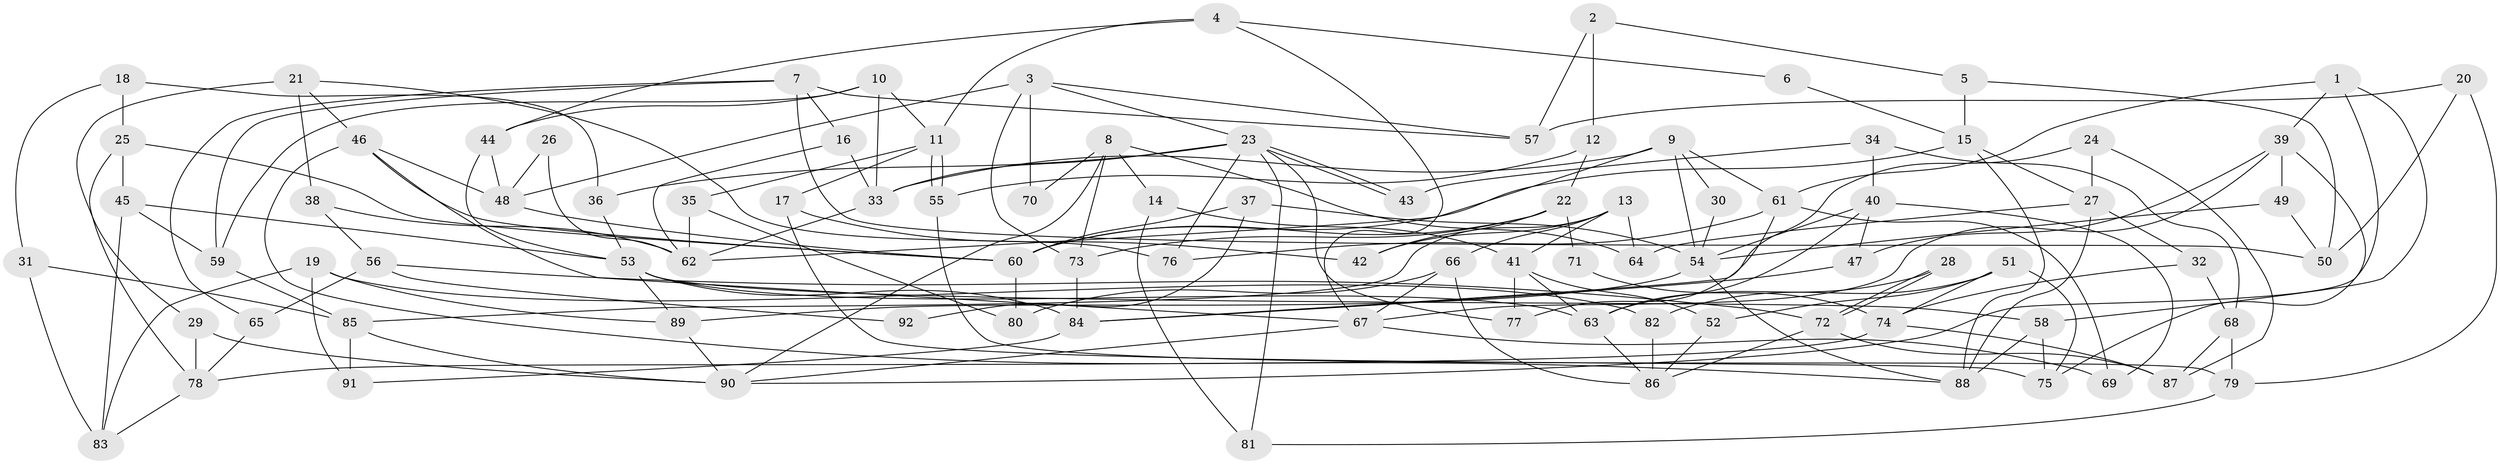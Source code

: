 // coarse degree distribution, {7: 0.078125, 3: 0.265625, 4: 0.140625, 6: 0.0625, 2: 0.0625, 5: 0.265625, 10: 0.03125, 8: 0.078125, 9: 0.015625}
// Generated by graph-tools (version 1.1) at 2025/52/02/27/25 19:52:07]
// undirected, 92 vertices, 184 edges
graph export_dot {
graph [start="1"]
  node [color=gray90,style=filled];
  1;
  2;
  3;
  4;
  5;
  6;
  7;
  8;
  9;
  10;
  11;
  12;
  13;
  14;
  15;
  16;
  17;
  18;
  19;
  20;
  21;
  22;
  23;
  24;
  25;
  26;
  27;
  28;
  29;
  30;
  31;
  32;
  33;
  34;
  35;
  36;
  37;
  38;
  39;
  40;
  41;
  42;
  43;
  44;
  45;
  46;
  47;
  48;
  49;
  50;
  51;
  52;
  53;
  54;
  55;
  56;
  57;
  58;
  59;
  60;
  61;
  62;
  63;
  64;
  65;
  66;
  67;
  68;
  69;
  70;
  71;
  72;
  73;
  74;
  75;
  76;
  77;
  78;
  79;
  80;
  81;
  82;
  83;
  84;
  85;
  86;
  87;
  88;
  89;
  90;
  91;
  92;
  1 -- 90;
  1 -- 61;
  1 -- 39;
  1 -- 58;
  2 -- 57;
  2 -- 5;
  2 -- 12;
  3 -- 48;
  3 -- 23;
  3 -- 57;
  3 -- 70;
  3 -- 73;
  4 -- 67;
  4 -- 11;
  4 -- 6;
  4 -- 44;
  5 -- 50;
  5 -- 15;
  6 -- 15;
  7 -- 59;
  7 -- 16;
  7 -- 50;
  7 -- 57;
  7 -- 65;
  8 -- 73;
  8 -- 90;
  8 -- 14;
  8 -- 64;
  8 -- 70;
  9 -- 54;
  9 -- 60;
  9 -- 30;
  9 -- 33;
  9 -- 61;
  10 -- 33;
  10 -- 44;
  10 -- 11;
  10 -- 59;
  11 -- 55;
  11 -- 55;
  11 -- 17;
  11 -- 35;
  12 -- 22;
  12 -- 55;
  13 -- 85;
  13 -- 64;
  13 -- 41;
  13 -- 42;
  13 -- 66;
  14 -- 41;
  14 -- 81;
  15 -- 62;
  15 -- 88;
  15 -- 27;
  16 -- 33;
  16 -- 62;
  17 -- 75;
  17 -- 42;
  18 -- 36;
  18 -- 31;
  18 -- 25;
  19 -- 89;
  19 -- 83;
  19 -- 82;
  19 -- 91;
  20 -- 79;
  20 -- 57;
  20 -- 50;
  21 -- 46;
  21 -- 76;
  21 -- 29;
  21 -- 38;
  22 -- 42;
  22 -- 60;
  22 -- 71;
  22 -- 73;
  23 -- 33;
  23 -- 43;
  23 -- 43;
  23 -- 36;
  23 -- 76;
  23 -- 77;
  23 -- 81;
  24 -- 87;
  24 -- 84;
  24 -- 27;
  25 -- 60;
  25 -- 45;
  25 -- 78;
  26 -- 48;
  26 -- 62;
  27 -- 32;
  27 -- 64;
  27 -- 88;
  28 -- 72;
  28 -- 72;
  28 -- 63;
  29 -- 90;
  29 -- 78;
  30 -- 54;
  31 -- 83;
  31 -- 85;
  32 -- 74;
  32 -- 68;
  33 -- 62;
  34 -- 40;
  34 -- 68;
  34 -- 43;
  35 -- 80;
  35 -- 62;
  36 -- 53;
  37 -- 54;
  37 -- 60;
  37 -- 92;
  38 -- 56;
  38 -- 62;
  39 -- 75;
  39 -- 47;
  39 -- 49;
  39 -- 67;
  40 -- 47;
  40 -- 69;
  40 -- 54;
  40 -- 63;
  41 -- 63;
  41 -- 52;
  41 -- 77;
  44 -- 53;
  44 -- 48;
  45 -- 53;
  45 -- 59;
  45 -- 83;
  46 -- 88;
  46 -- 67;
  46 -- 48;
  46 -- 60;
  47 -- 84;
  48 -- 60;
  49 -- 50;
  49 -- 54;
  51 -- 52;
  51 -- 74;
  51 -- 75;
  51 -- 82;
  52 -- 86;
  53 -- 58;
  53 -- 89;
  53 -- 63;
  53 -- 84;
  54 -- 88;
  54 -- 89;
  55 -- 79;
  56 -- 72;
  56 -- 65;
  56 -- 92;
  58 -- 88;
  58 -- 75;
  59 -- 85;
  60 -- 80;
  61 -- 77;
  61 -- 69;
  61 -- 76;
  63 -- 86;
  65 -- 78;
  66 -- 86;
  66 -- 67;
  66 -- 80;
  67 -- 69;
  67 -- 90;
  68 -- 79;
  68 -- 87;
  71 -- 74;
  72 -- 86;
  72 -- 87;
  73 -- 84;
  74 -- 87;
  74 -- 78;
  78 -- 83;
  79 -- 81;
  82 -- 86;
  84 -- 91;
  85 -- 91;
  85 -- 90;
  89 -- 90;
}
